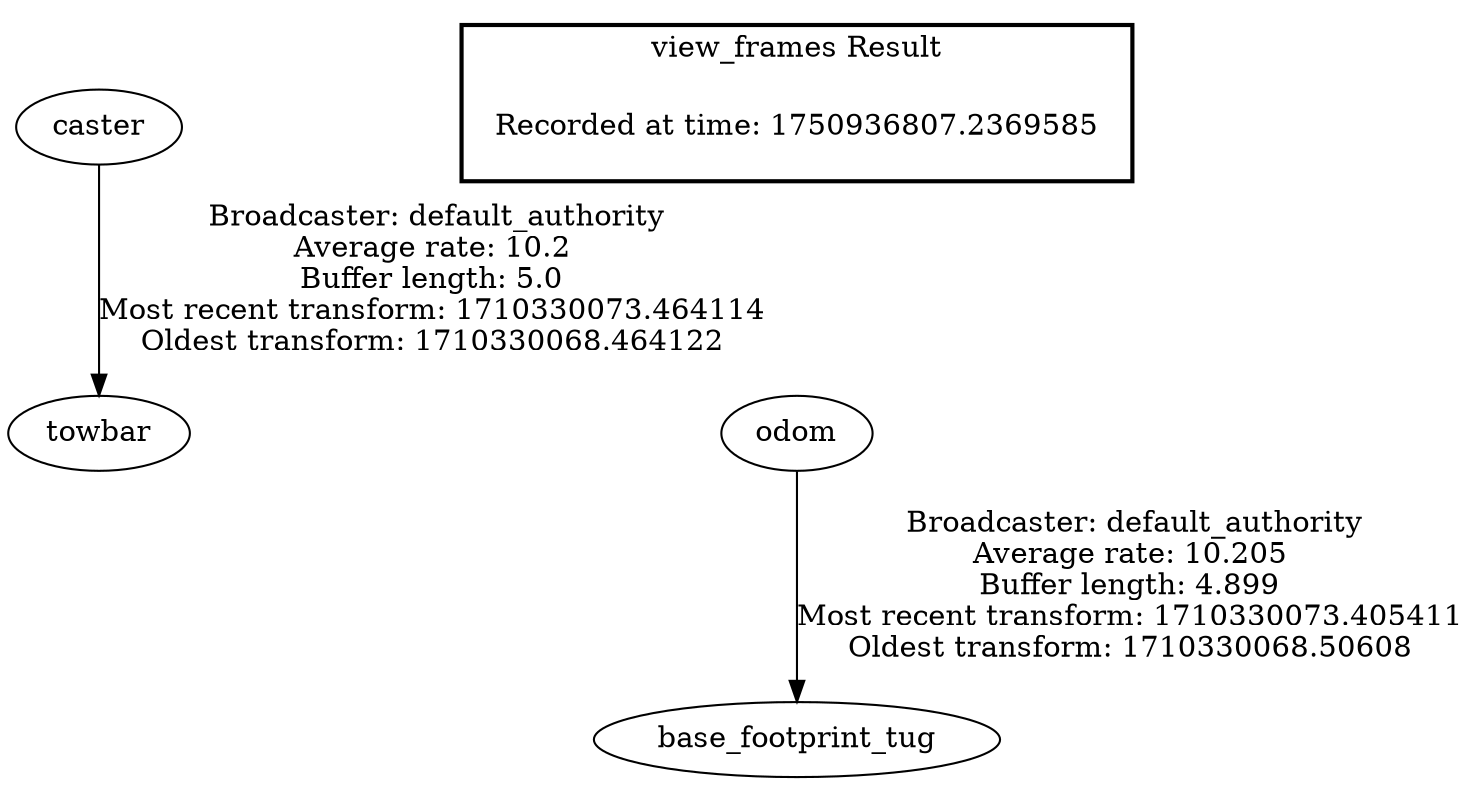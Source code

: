 digraph G {
"caster" -> "towbar"[label=" Broadcaster: default_authority\nAverage rate: 10.2\nBuffer length: 5.0\nMost recent transform: 1710330073.464114\nOldest transform: 1710330068.464122\n"];
"odom" -> "base_footprint_tug"[label=" Broadcaster: default_authority\nAverage rate: 10.205\nBuffer length: 4.899\nMost recent transform: 1710330073.405411\nOldest transform: 1710330068.50608\n"];
edge [style=invis];
 subgraph cluster_legend { style=bold; color=black; label ="view_frames Result";
"Recorded at time: 1750936807.2369585"[ shape=plaintext ] ;
}->"odom";
}